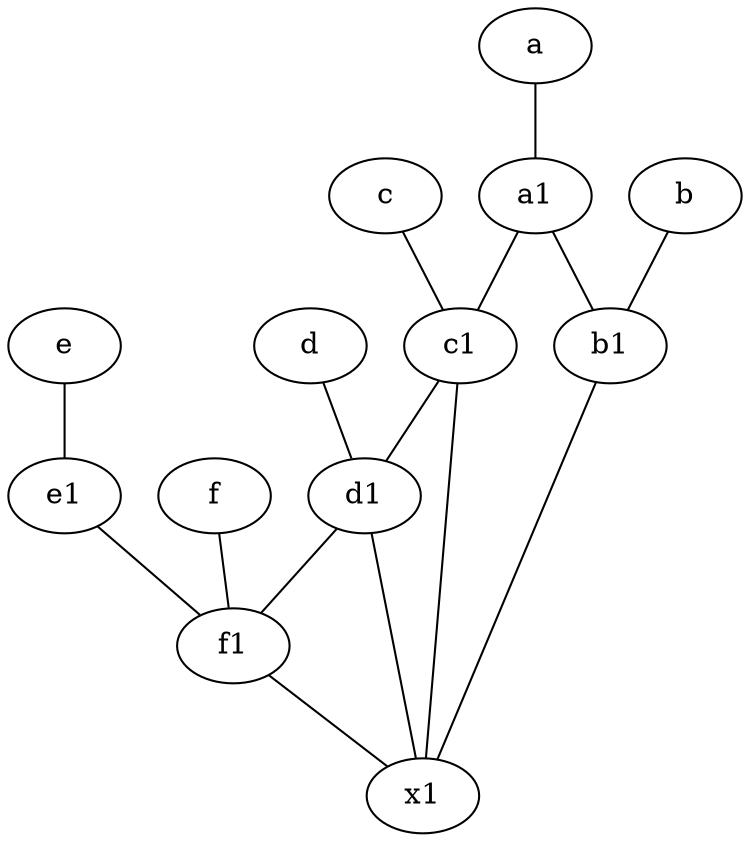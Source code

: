 graph {
	a1 [pos="8,3!"]
	b [pos="10,4!"]
	b1 [pos="9,4!"]
	c1 [pos="4.5,3!"]
	e1 [pos="7,7!"]
	d1 [pos="3,5!"]
	c [pos="4.5,2!"]
	a [pos="8,2!"]
	x1
	e [pos="7,9!"]
	f [pos="3,9!"]
	d [pos="2,5!"]
	f1 [pos="3,8!"]
	b1 -- x1
	d1 -- f1
	b -- b1
	a1 -- c1
	a -- a1
	c1 -- d1
	d -- d1
	f1 -- x1
	e1 -- f1
	e -- e1
	c1 -- x1
	a1 -- b1
	c -- c1
	f -- f1
	d1 -- x1
}

